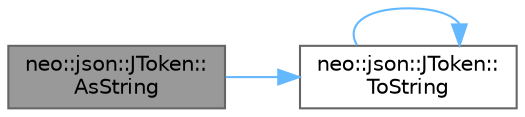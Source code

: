 digraph "neo::json::JToken::AsString"
{
 // LATEX_PDF_SIZE
  bgcolor="transparent";
  edge [fontname=Helvetica,fontsize=10,labelfontname=Helvetica,labelfontsize=10];
  node [fontname=Helvetica,fontsize=10,shape=box,height=0.2,width=0.4];
  rankdir="LR";
  Node1 [id="Node000001",label="neo::json::JToken::\lAsString",height=0.2,width=0.4,color="gray40", fillcolor="grey60", style="filled", fontcolor="black",tooltip="Converts the current JSON token to a string."];
  Node1 -> Node2 [id="edge1_Node000001_Node000002",color="steelblue1",style="solid",tooltip=" "];
  Node2 [id="Node000002",label="neo::json::JToken::\lToString",height=0.2,width=0.4,color="grey40", fillcolor="white", style="filled",URL="$classneo_1_1json_1_1_j_token.html#a42d1e592f73864c798a0e37b04ae1de7",tooltip="Converts this token to a string representation."];
  Node2 -> Node2 [id="edge2_Node000002_Node000002",color="steelblue1",style="solid",tooltip=" "];
}
